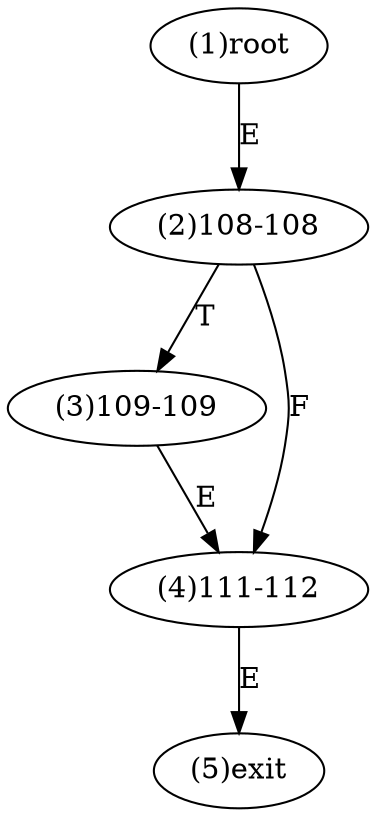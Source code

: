 digraph "" { 
1[ label="(1)root"];
2[ label="(2)108-108"];
3[ label="(3)109-109"];
4[ label="(4)111-112"];
5[ label="(5)exit"];
1->2[ label="E"];
2->4[ label="F"];
2->3[ label="T"];
3->4[ label="E"];
4->5[ label="E"];
}